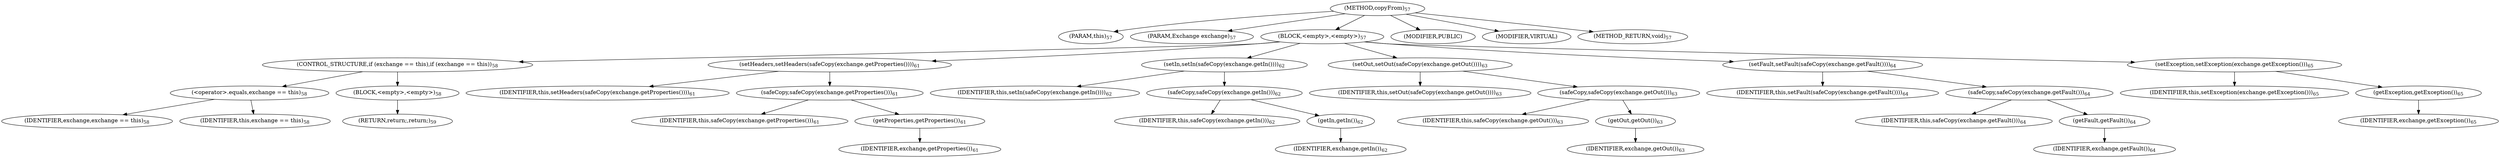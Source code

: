 digraph "copyFrom" {  
"149" [label = <(METHOD,copyFrom)<SUB>57</SUB>> ]
"11" [label = <(PARAM,this)<SUB>57</SUB>> ]
"150" [label = <(PARAM,Exchange exchange)<SUB>57</SUB>> ]
"151" [label = <(BLOCK,&lt;empty&gt;,&lt;empty&gt;)<SUB>57</SUB>> ]
"152" [label = <(CONTROL_STRUCTURE,if (exchange == this),if (exchange == this))<SUB>58</SUB>> ]
"153" [label = <(&lt;operator&gt;.equals,exchange == this)<SUB>58</SUB>> ]
"154" [label = <(IDENTIFIER,exchange,exchange == this)<SUB>58</SUB>> ]
"10" [label = <(IDENTIFIER,this,exchange == this)<SUB>58</SUB>> ]
"155" [label = <(BLOCK,&lt;empty&gt;,&lt;empty&gt;)<SUB>58</SUB>> ]
"156" [label = <(RETURN,return;,return;)<SUB>59</SUB>> ]
"157" [label = <(setHeaders,setHeaders(safeCopy(exchange.getProperties())))<SUB>61</SUB>> ]
"13" [label = <(IDENTIFIER,this,setHeaders(safeCopy(exchange.getProperties())))<SUB>61</SUB>> ]
"158" [label = <(safeCopy,safeCopy(exchange.getProperties()))<SUB>61</SUB>> ]
"12" [label = <(IDENTIFIER,this,safeCopy(exchange.getProperties()))<SUB>61</SUB>> ]
"159" [label = <(getProperties,getProperties())<SUB>61</SUB>> ]
"160" [label = <(IDENTIFIER,exchange,getProperties())<SUB>61</SUB>> ]
"161" [label = <(setIn,setIn(safeCopy(exchange.getIn())))<SUB>62</SUB>> ]
"15" [label = <(IDENTIFIER,this,setIn(safeCopy(exchange.getIn())))<SUB>62</SUB>> ]
"162" [label = <(safeCopy,safeCopy(exchange.getIn()))<SUB>62</SUB>> ]
"14" [label = <(IDENTIFIER,this,safeCopy(exchange.getIn()))<SUB>62</SUB>> ]
"163" [label = <(getIn,getIn())<SUB>62</SUB>> ]
"164" [label = <(IDENTIFIER,exchange,getIn())<SUB>62</SUB>> ]
"165" [label = <(setOut,setOut(safeCopy(exchange.getOut())))<SUB>63</SUB>> ]
"17" [label = <(IDENTIFIER,this,setOut(safeCopy(exchange.getOut())))<SUB>63</SUB>> ]
"166" [label = <(safeCopy,safeCopy(exchange.getOut()))<SUB>63</SUB>> ]
"16" [label = <(IDENTIFIER,this,safeCopy(exchange.getOut()))<SUB>63</SUB>> ]
"167" [label = <(getOut,getOut())<SUB>63</SUB>> ]
"168" [label = <(IDENTIFIER,exchange,getOut())<SUB>63</SUB>> ]
"169" [label = <(setFault,setFault(safeCopy(exchange.getFault())))<SUB>64</SUB>> ]
"19" [label = <(IDENTIFIER,this,setFault(safeCopy(exchange.getFault())))<SUB>64</SUB>> ]
"170" [label = <(safeCopy,safeCopy(exchange.getFault()))<SUB>64</SUB>> ]
"18" [label = <(IDENTIFIER,this,safeCopy(exchange.getFault()))<SUB>64</SUB>> ]
"171" [label = <(getFault,getFault())<SUB>64</SUB>> ]
"172" [label = <(IDENTIFIER,exchange,getFault())<SUB>64</SUB>> ]
"173" [label = <(setException,setException(exchange.getException()))<SUB>65</SUB>> ]
"20" [label = <(IDENTIFIER,this,setException(exchange.getException()))<SUB>65</SUB>> ]
"174" [label = <(getException,getException())<SUB>65</SUB>> ]
"175" [label = <(IDENTIFIER,exchange,getException())<SUB>65</SUB>> ]
"176" [label = <(MODIFIER,PUBLIC)> ]
"177" [label = <(MODIFIER,VIRTUAL)> ]
"178" [label = <(METHOD_RETURN,void)<SUB>57</SUB>> ]
  "149" -> "11" 
  "149" -> "150" 
  "149" -> "151" 
  "149" -> "176" 
  "149" -> "177" 
  "149" -> "178" 
  "151" -> "152" 
  "151" -> "157" 
  "151" -> "161" 
  "151" -> "165" 
  "151" -> "169" 
  "151" -> "173" 
  "152" -> "153" 
  "152" -> "155" 
  "153" -> "154" 
  "153" -> "10" 
  "155" -> "156" 
  "157" -> "13" 
  "157" -> "158" 
  "158" -> "12" 
  "158" -> "159" 
  "159" -> "160" 
  "161" -> "15" 
  "161" -> "162" 
  "162" -> "14" 
  "162" -> "163" 
  "163" -> "164" 
  "165" -> "17" 
  "165" -> "166" 
  "166" -> "16" 
  "166" -> "167" 
  "167" -> "168" 
  "169" -> "19" 
  "169" -> "170" 
  "170" -> "18" 
  "170" -> "171" 
  "171" -> "172" 
  "173" -> "20" 
  "173" -> "174" 
  "174" -> "175" 
}
